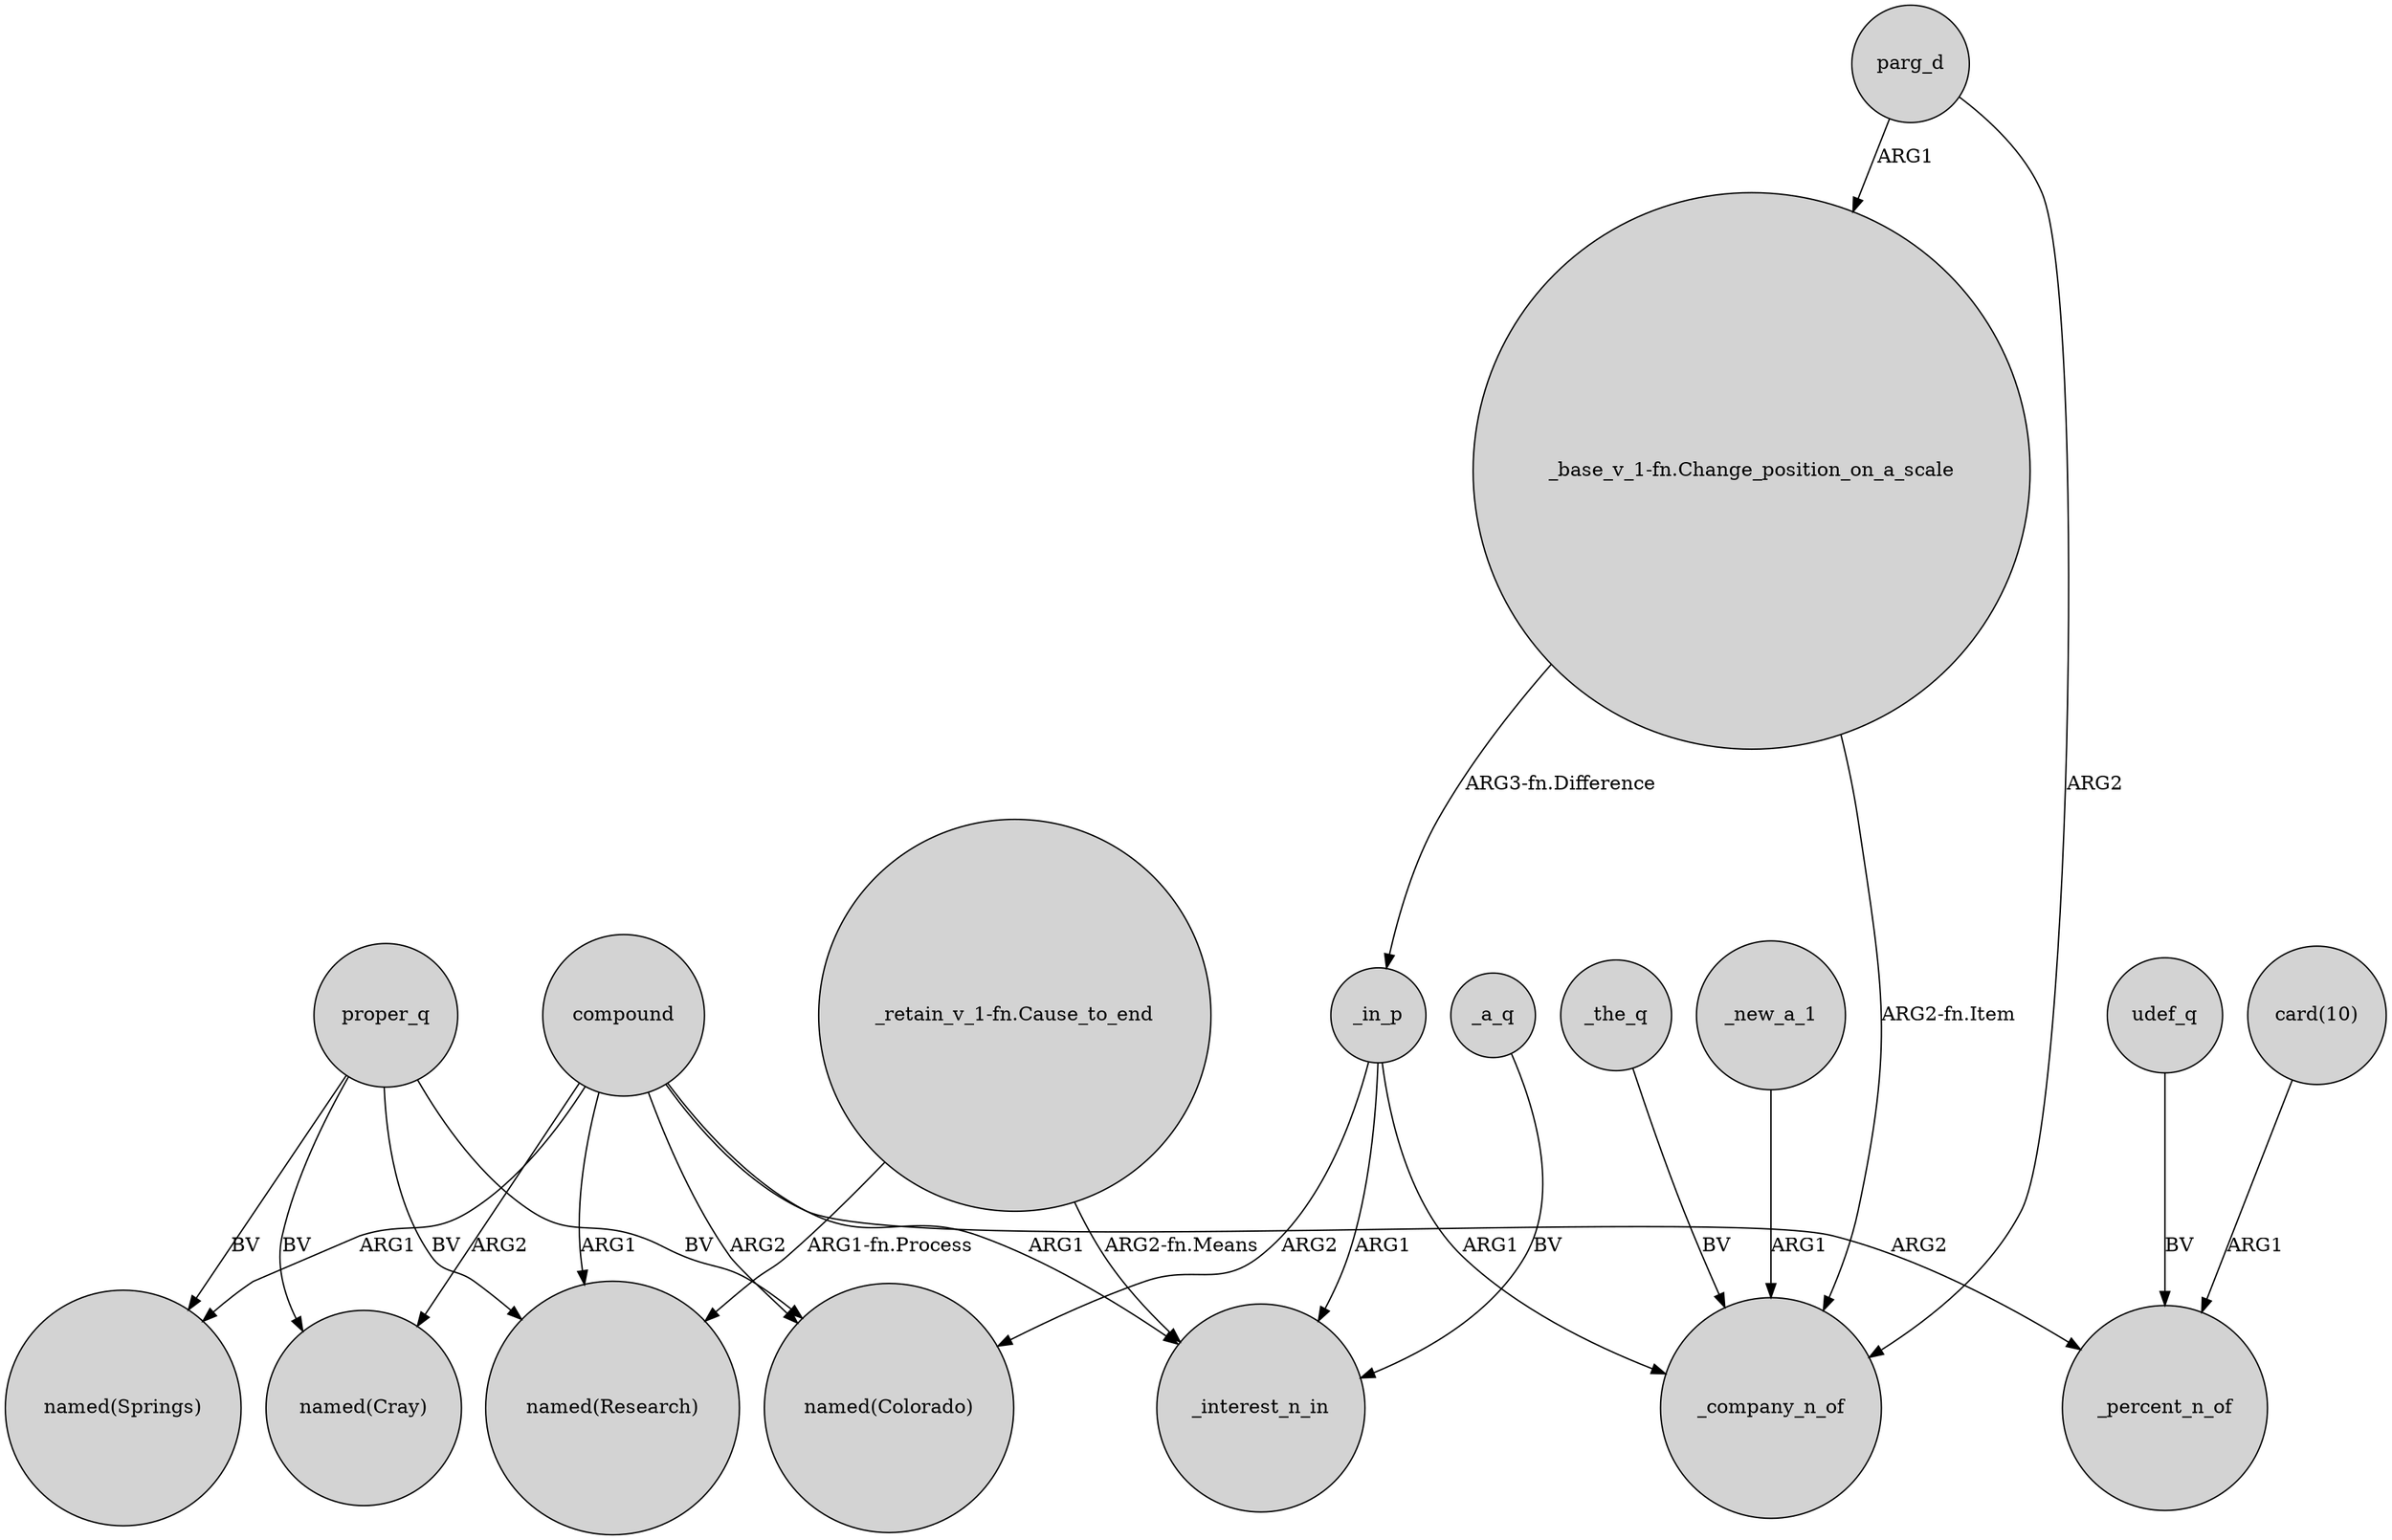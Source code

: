 digraph {
	node [shape=circle style=filled]
	compound -> "named(Springs)" [label=ARG1]
	proper_q -> "named(Springs)" [label=BV]
	parg_d -> "_base_v_1-fn.Change_position_on_a_scale" [label=ARG1]
	_in_p -> "named(Colorado)" [label=ARG2]
	compound -> "named(Colorado)" [label=ARG2]
	"_base_v_1-fn.Change_position_on_a_scale" -> _company_n_of [label="ARG2-fn.Item"]
	proper_q -> "named(Cray)" [label=BV]
	_in_p -> _company_n_of [label=ARG1]
	compound -> _interest_n_in [label=ARG1]
	parg_d -> _company_n_of [label=ARG2]
	_a_q -> _interest_n_in [label=BV]
	_in_p -> _interest_n_in [label=ARG1]
	"_retain_v_1-fn.Cause_to_end" -> _interest_n_in [label="ARG2-fn.Means"]
	udef_q -> _percent_n_of [label=BV]
	compound -> "named(Research)" [label=ARG1]
	compound -> _percent_n_of [label=ARG2]
	"card(10)" -> _percent_n_of [label=ARG1]
	compound -> "named(Cray)" [label=ARG2]
	proper_q -> "named(Colorado)" [label=BV]
	_new_a_1 -> _company_n_of [label=ARG1]
	proper_q -> "named(Research)" [label=BV]
	"_retain_v_1-fn.Cause_to_end" -> "named(Research)" [label="ARG1-fn.Process"]
	_the_q -> _company_n_of [label=BV]
	"_base_v_1-fn.Change_position_on_a_scale" -> _in_p [label="ARG3-fn.Difference"]
}
